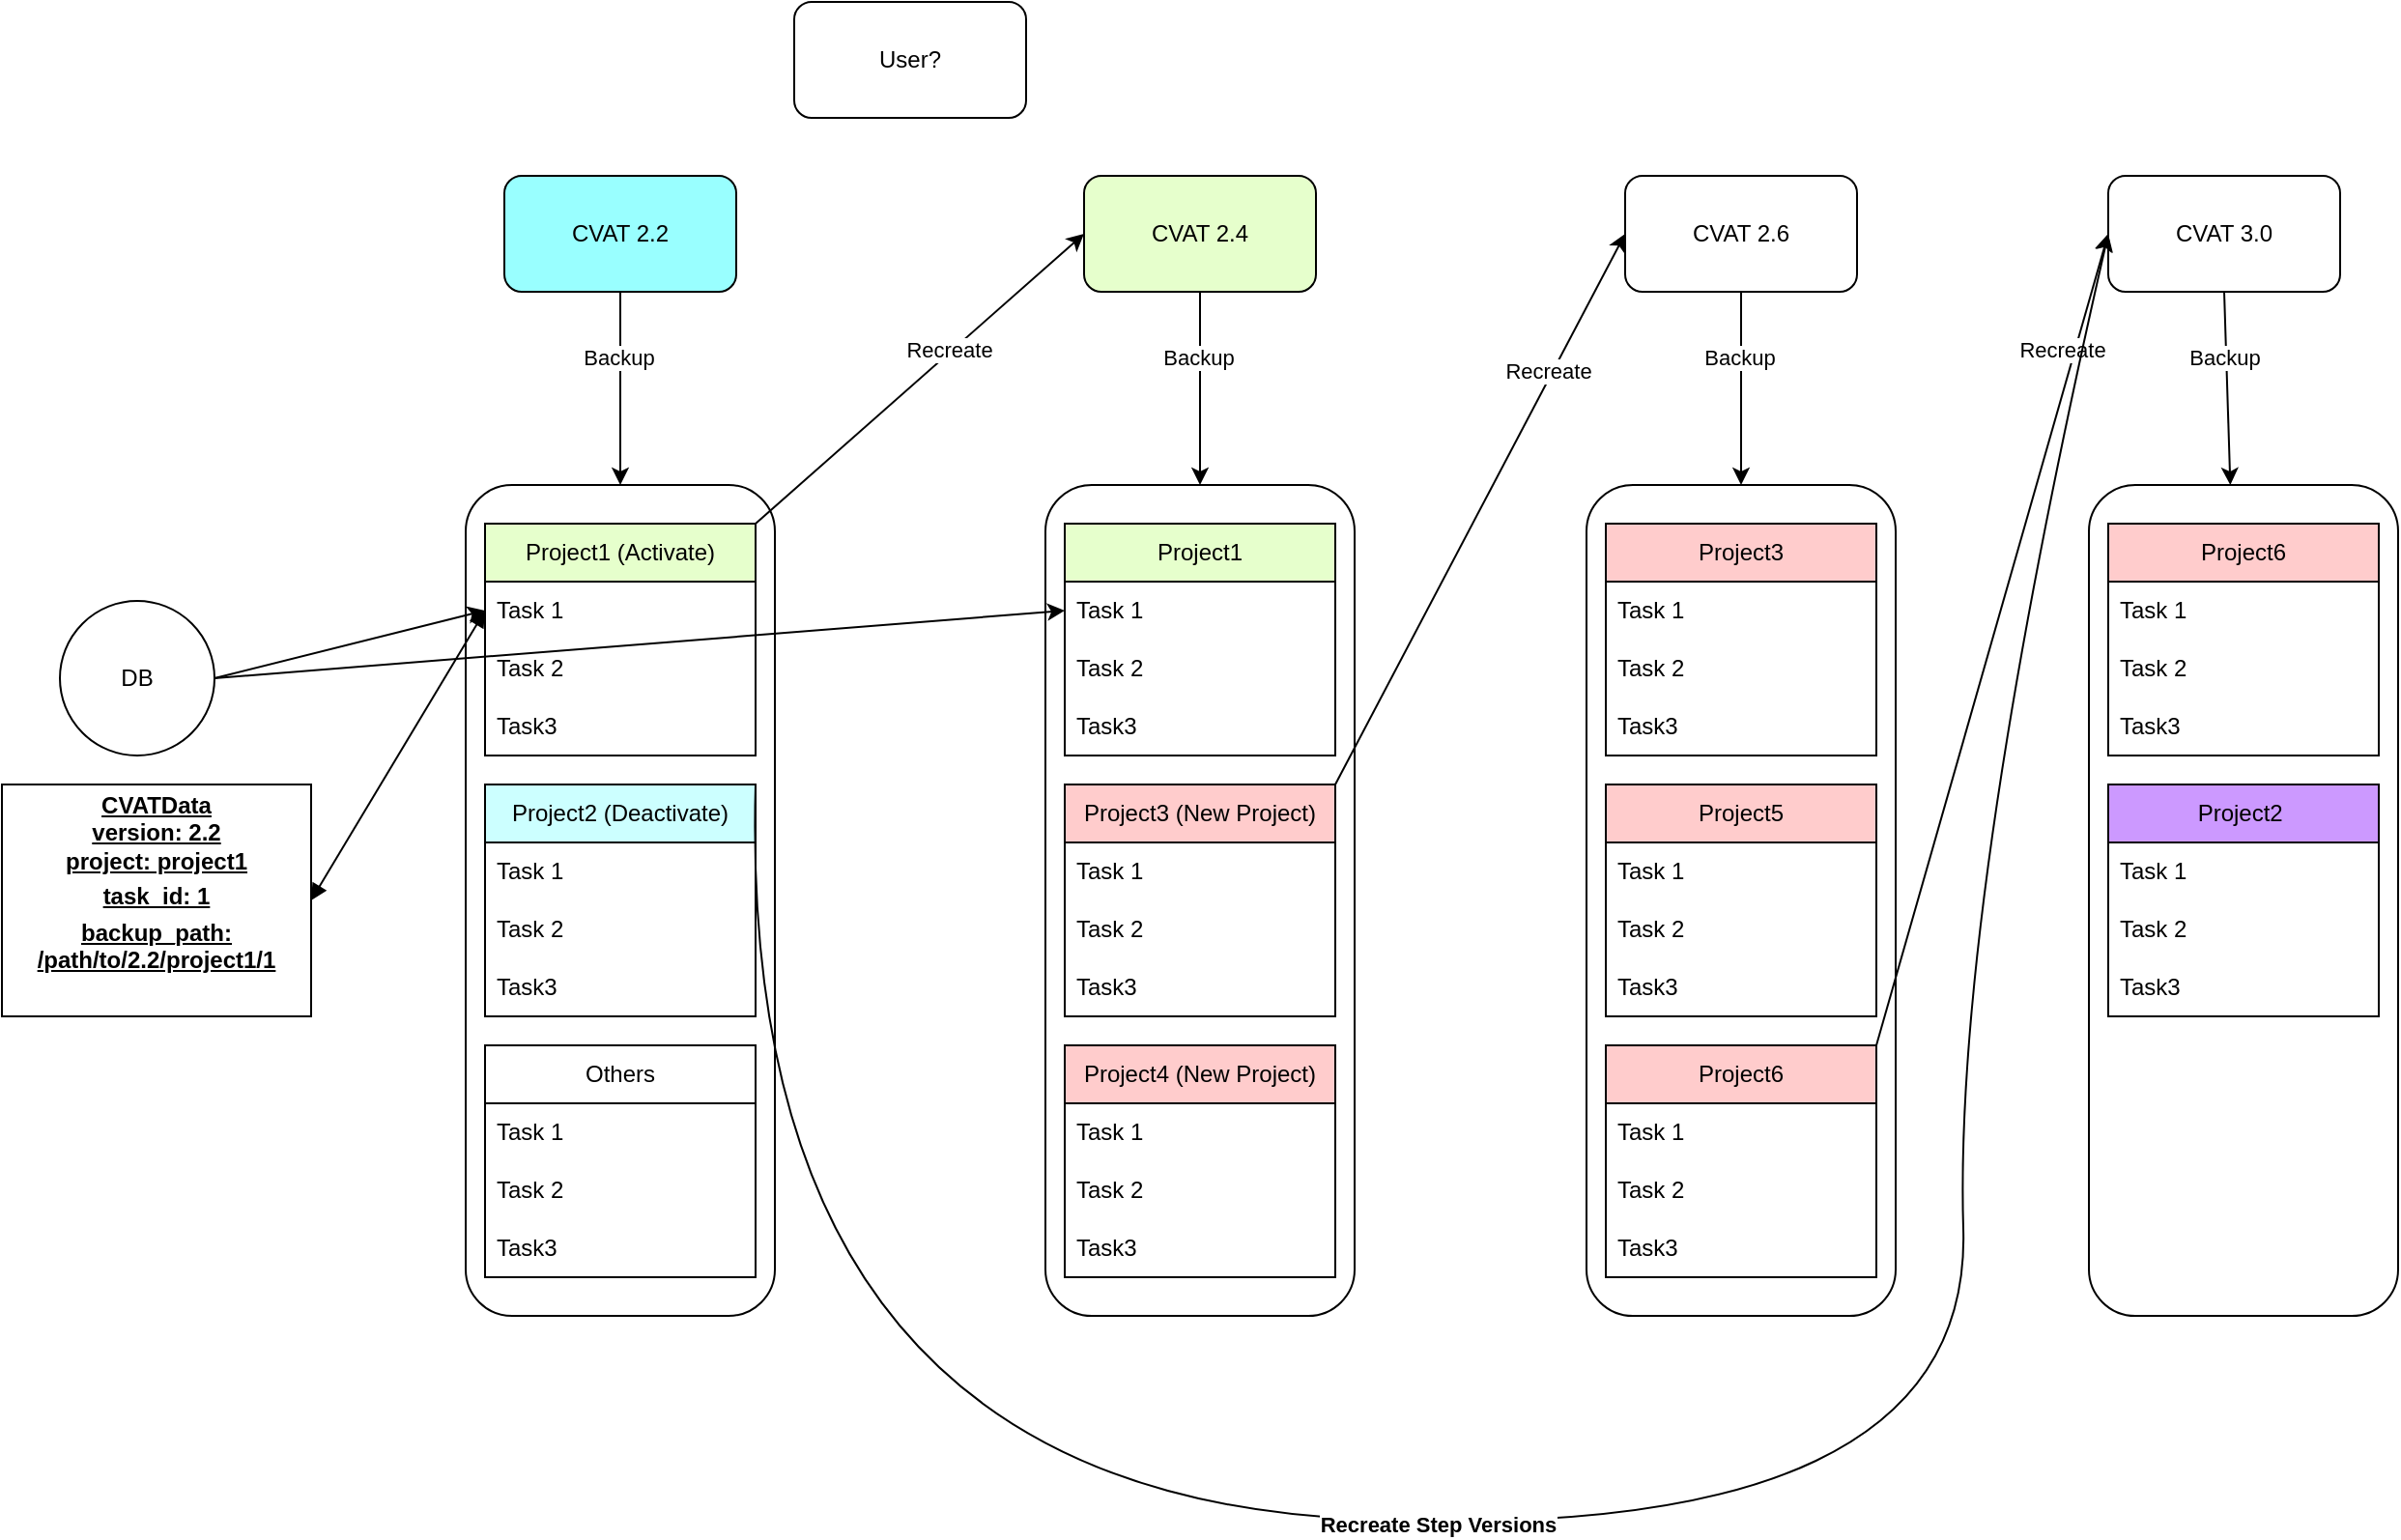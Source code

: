 <mxfile version="21.6.5" type="github">
  <diagram name="Page-1" id="kNPuEdnh6KubsLImNy_3">
    <mxGraphModel dx="2122" dy="789" grid="1" gridSize="10" guides="1" tooltips="1" connect="1" arrows="1" fold="1" page="1" pageScale="1" pageWidth="850" pageHeight="1100" math="0" shadow="0">
      <root>
        <mxCell id="0" />
        <mxCell id="1" parent="0" />
        <mxCell id="QylYmnA2Q5zucuHS8ZUh-1" value="CVAT 2.2" style="rounded=1;whiteSpace=wrap;html=1;fillColor=#99FFFF;" vertex="1" parent="1">
          <mxGeometry x="-30" y="170" width="120" height="60" as="geometry" />
        </mxCell>
        <mxCell id="QylYmnA2Q5zucuHS8ZUh-2" value="CVAT 2.4" style="rounded=1;whiteSpace=wrap;html=1;fillColor=#E6FFCC;" vertex="1" parent="1">
          <mxGeometry x="270" y="170" width="120" height="60" as="geometry" />
        </mxCell>
        <mxCell id="QylYmnA2Q5zucuHS8ZUh-3" value="CVAT 2.6" style="rounded=1;whiteSpace=wrap;html=1;" vertex="1" parent="1">
          <mxGeometry x="550" y="170" width="120" height="60" as="geometry" />
        </mxCell>
        <mxCell id="QylYmnA2Q5zucuHS8ZUh-4" value="CVAT 3.0" style="rounded=1;whiteSpace=wrap;html=1;" vertex="1" parent="1">
          <mxGeometry x="800" y="170" width="120" height="60" as="geometry" />
        </mxCell>
        <mxCell id="QylYmnA2Q5zucuHS8ZUh-5" value="" style="rounded=1;whiteSpace=wrap;html=1;" vertex="1" parent="1">
          <mxGeometry x="-50" y="330" width="160" height="430" as="geometry" />
        </mxCell>
        <mxCell id="QylYmnA2Q5zucuHS8ZUh-7" value="Project1 (Activate)" style="swimlane;fontStyle=0;childLayout=stackLayout;horizontal=1;startSize=30;horizontalStack=0;resizeParent=1;resizeParentMax=0;resizeLast=0;collapsible=1;marginBottom=0;whiteSpace=wrap;html=1;fillColor=#E6FFCC;" vertex="1" parent="1">
          <mxGeometry x="-40" y="350" width="140" height="120" as="geometry" />
        </mxCell>
        <mxCell id="QylYmnA2Q5zucuHS8ZUh-8" value="Task 1" style="text;strokeColor=none;fillColor=none;align=left;verticalAlign=middle;spacingLeft=4;spacingRight=4;overflow=hidden;points=[[0,0.5],[1,0.5]];portConstraint=eastwest;rotatable=0;whiteSpace=wrap;html=1;" vertex="1" parent="QylYmnA2Q5zucuHS8ZUh-7">
          <mxGeometry y="30" width="140" height="30" as="geometry" />
        </mxCell>
        <mxCell id="QylYmnA2Q5zucuHS8ZUh-9" value="Task 2" style="text;strokeColor=none;fillColor=none;align=left;verticalAlign=middle;spacingLeft=4;spacingRight=4;overflow=hidden;points=[[0,0.5],[1,0.5]];portConstraint=eastwest;rotatable=0;whiteSpace=wrap;html=1;" vertex="1" parent="QylYmnA2Q5zucuHS8ZUh-7">
          <mxGeometry y="60" width="140" height="30" as="geometry" />
        </mxCell>
        <mxCell id="QylYmnA2Q5zucuHS8ZUh-10" value="Task3" style="text;strokeColor=none;fillColor=none;align=left;verticalAlign=middle;spacingLeft=4;spacingRight=4;overflow=hidden;points=[[0,0.5],[1,0.5]];portConstraint=eastwest;rotatable=0;whiteSpace=wrap;html=1;" vertex="1" parent="QylYmnA2Q5zucuHS8ZUh-7">
          <mxGeometry y="90" width="140" height="30" as="geometry" />
        </mxCell>
        <mxCell id="QylYmnA2Q5zucuHS8ZUh-11" value="Project2 (Deactivate)" style="swimlane;fontStyle=0;childLayout=stackLayout;horizontal=1;startSize=30;horizontalStack=0;resizeParent=1;resizeParentMax=0;resizeLast=0;collapsible=1;marginBottom=0;whiteSpace=wrap;html=1;fillColor=#CCFFFF;" vertex="1" parent="1">
          <mxGeometry x="-40" y="485" width="140" height="120" as="geometry" />
        </mxCell>
        <mxCell id="QylYmnA2Q5zucuHS8ZUh-12" value="Task 1" style="text;strokeColor=none;fillColor=none;align=left;verticalAlign=middle;spacingLeft=4;spacingRight=4;overflow=hidden;points=[[0,0.5],[1,0.5]];portConstraint=eastwest;rotatable=0;whiteSpace=wrap;html=1;" vertex="1" parent="QylYmnA2Q5zucuHS8ZUh-11">
          <mxGeometry y="30" width="140" height="30" as="geometry" />
        </mxCell>
        <mxCell id="QylYmnA2Q5zucuHS8ZUh-13" value="Task 2" style="text;strokeColor=none;fillColor=none;align=left;verticalAlign=middle;spacingLeft=4;spacingRight=4;overflow=hidden;points=[[0,0.5],[1,0.5]];portConstraint=eastwest;rotatable=0;whiteSpace=wrap;html=1;" vertex="1" parent="QylYmnA2Q5zucuHS8ZUh-11">
          <mxGeometry y="60" width="140" height="30" as="geometry" />
        </mxCell>
        <mxCell id="QylYmnA2Q5zucuHS8ZUh-14" value="Task3" style="text;strokeColor=none;fillColor=none;align=left;verticalAlign=middle;spacingLeft=4;spacingRight=4;overflow=hidden;points=[[0,0.5],[1,0.5]];portConstraint=eastwest;rotatable=0;whiteSpace=wrap;html=1;" vertex="1" parent="QylYmnA2Q5zucuHS8ZUh-11">
          <mxGeometry y="90" width="140" height="30" as="geometry" />
        </mxCell>
        <mxCell id="QylYmnA2Q5zucuHS8ZUh-15" value="Others" style="swimlane;fontStyle=0;childLayout=stackLayout;horizontal=1;startSize=30;horizontalStack=0;resizeParent=1;resizeParentMax=0;resizeLast=0;collapsible=1;marginBottom=0;whiteSpace=wrap;html=1;" vertex="1" parent="1">
          <mxGeometry x="-40" y="620" width="140" height="120" as="geometry" />
        </mxCell>
        <mxCell id="QylYmnA2Q5zucuHS8ZUh-16" value="Task 1" style="text;strokeColor=none;fillColor=none;align=left;verticalAlign=middle;spacingLeft=4;spacingRight=4;overflow=hidden;points=[[0,0.5],[1,0.5]];portConstraint=eastwest;rotatable=0;whiteSpace=wrap;html=1;" vertex="1" parent="QylYmnA2Q5zucuHS8ZUh-15">
          <mxGeometry y="30" width="140" height="30" as="geometry" />
        </mxCell>
        <mxCell id="QylYmnA2Q5zucuHS8ZUh-17" value="Task 2" style="text;strokeColor=none;fillColor=none;align=left;verticalAlign=middle;spacingLeft=4;spacingRight=4;overflow=hidden;points=[[0,0.5],[1,0.5]];portConstraint=eastwest;rotatable=0;whiteSpace=wrap;html=1;" vertex="1" parent="QylYmnA2Q5zucuHS8ZUh-15">
          <mxGeometry y="60" width="140" height="30" as="geometry" />
        </mxCell>
        <mxCell id="QylYmnA2Q5zucuHS8ZUh-18" value="Task3" style="text;strokeColor=none;fillColor=none;align=left;verticalAlign=middle;spacingLeft=4;spacingRight=4;overflow=hidden;points=[[0,0.5],[1,0.5]];portConstraint=eastwest;rotatable=0;whiteSpace=wrap;html=1;" vertex="1" parent="QylYmnA2Q5zucuHS8ZUh-15">
          <mxGeometry y="90" width="140" height="30" as="geometry" />
        </mxCell>
        <mxCell id="QylYmnA2Q5zucuHS8ZUh-19" value="" style="rounded=1;whiteSpace=wrap;html=1;" vertex="1" parent="1">
          <mxGeometry x="250" y="330" width="160" height="430" as="geometry" />
        </mxCell>
        <mxCell id="QylYmnA2Q5zucuHS8ZUh-20" value="Project1" style="swimlane;fontStyle=0;childLayout=stackLayout;horizontal=1;startSize=30;horizontalStack=0;resizeParent=1;resizeParentMax=0;resizeLast=0;collapsible=1;marginBottom=0;whiteSpace=wrap;html=1;fillColor=#E6FFCC;" vertex="1" parent="1">
          <mxGeometry x="260" y="350" width="140" height="120" as="geometry" />
        </mxCell>
        <mxCell id="QylYmnA2Q5zucuHS8ZUh-21" value="Task 1" style="text;strokeColor=none;fillColor=none;align=left;verticalAlign=middle;spacingLeft=4;spacingRight=4;overflow=hidden;points=[[0,0.5],[1,0.5]];portConstraint=eastwest;rotatable=0;whiteSpace=wrap;html=1;" vertex="1" parent="QylYmnA2Q5zucuHS8ZUh-20">
          <mxGeometry y="30" width="140" height="30" as="geometry" />
        </mxCell>
        <mxCell id="QylYmnA2Q5zucuHS8ZUh-22" value="Task 2" style="text;strokeColor=none;fillColor=none;align=left;verticalAlign=middle;spacingLeft=4;spacingRight=4;overflow=hidden;points=[[0,0.5],[1,0.5]];portConstraint=eastwest;rotatable=0;whiteSpace=wrap;html=1;" vertex="1" parent="QylYmnA2Q5zucuHS8ZUh-20">
          <mxGeometry y="60" width="140" height="30" as="geometry" />
        </mxCell>
        <mxCell id="QylYmnA2Q5zucuHS8ZUh-23" value="Task3" style="text;strokeColor=none;fillColor=none;align=left;verticalAlign=middle;spacingLeft=4;spacingRight=4;overflow=hidden;points=[[0,0.5],[1,0.5]];portConstraint=eastwest;rotatable=0;whiteSpace=wrap;html=1;" vertex="1" parent="QylYmnA2Q5zucuHS8ZUh-20">
          <mxGeometry y="90" width="140" height="30" as="geometry" />
        </mxCell>
        <mxCell id="QylYmnA2Q5zucuHS8ZUh-24" value="Project3 (New Project)" style="swimlane;fontStyle=0;childLayout=stackLayout;horizontal=1;startSize=30;horizontalStack=0;resizeParent=1;resizeParentMax=0;resizeLast=0;collapsible=1;marginBottom=0;whiteSpace=wrap;html=1;fillColor=#FFCCCC;" vertex="1" parent="1">
          <mxGeometry x="260" y="485" width="140" height="120" as="geometry" />
        </mxCell>
        <mxCell id="QylYmnA2Q5zucuHS8ZUh-25" value="Task 1" style="text;strokeColor=none;fillColor=none;align=left;verticalAlign=middle;spacingLeft=4;spacingRight=4;overflow=hidden;points=[[0,0.5],[1,0.5]];portConstraint=eastwest;rotatable=0;whiteSpace=wrap;html=1;" vertex="1" parent="QylYmnA2Q5zucuHS8ZUh-24">
          <mxGeometry y="30" width="140" height="30" as="geometry" />
        </mxCell>
        <mxCell id="QylYmnA2Q5zucuHS8ZUh-26" value="Task 2" style="text;strokeColor=none;fillColor=none;align=left;verticalAlign=middle;spacingLeft=4;spacingRight=4;overflow=hidden;points=[[0,0.5],[1,0.5]];portConstraint=eastwest;rotatable=0;whiteSpace=wrap;html=1;" vertex="1" parent="QylYmnA2Q5zucuHS8ZUh-24">
          <mxGeometry y="60" width="140" height="30" as="geometry" />
        </mxCell>
        <mxCell id="QylYmnA2Q5zucuHS8ZUh-27" value="Task3" style="text;strokeColor=none;fillColor=none;align=left;verticalAlign=middle;spacingLeft=4;spacingRight=4;overflow=hidden;points=[[0,0.5],[1,0.5]];portConstraint=eastwest;rotatable=0;whiteSpace=wrap;html=1;" vertex="1" parent="QylYmnA2Q5zucuHS8ZUh-24">
          <mxGeometry y="90" width="140" height="30" as="geometry" />
        </mxCell>
        <mxCell id="QylYmnA2Q5zucuHS8ZUh-28" value="DB" style="ellipse;whiteSpace=wrap;html=1;aspect=fixed;" vertex="1" parent="1">
          <mxGeometry x="-260" y="390" width="80" height="80" as="geometry" />
        </mxCell>
        <mxCell id="QylYmnA2Q5zucuHS8ZUh-29" value="" style="endArrow=classic;html=1;rounded=0;exitX=1;exitY=0.5;exitDx=0;exitDy=0;entryX=0;entryY=0.5;entryDx=0;entryDy=0;" edge="1" parent="1" source="QylYmnA2Q5zucuHS8ZUh-28" target="QylYmnA2Q5zucuHS8ZUh-8">
          <mxGeometry width="50" height="50" relative="1" as="geometry">
            <mxPoint x="200" y="520" as="sourcePoint" />
            <mxPoint x="250" y="470" as="targetPoint" />
          </mxGeometry>
        </mxCell>
        <mxCell id="QylYmnA2Q5zucuHS8ZUh-30" value="" style="endArrow=classic;html=1;rounded=0;entryX=0;entryY=0.5;entryDx=0;entryDy=0;exitX=1;exitY=0.5;exitDx=0;exitDy=0;" edge="1" parent="1" source="QylYmnA2Q5zucuHS8ZUh-28" target="QylYmnA2Q5zucuHS8ZUh-21">
          <mxGeometry width="50" height="50" relative="1" as="geometry">
            <mxPoint x="-140" y="500" as="sourcePoint" />
            <mxPoint x="250" y="470" as="targetPoint" />
          </mxGeometry>
        </mxCell>
        <mxCell id="QylYmnA2Q5zucuHS8ZUh-31" value="" style="endArrow=classic;html=1;rounded=0;exitX=1;exitY=0;exitDx=0;exitDy=0;entryX=0;entryY=0.5;entryDx=0;entryDy=0;" edge="1" parent="1" source="QylYmnA2Q5zucuHS8ZUh-7" target="QylYmnA2Q5zucuHS8ZUh-2">
          <mxGeometry width="50" height="50" relative="1" as="geometry">
            <mxPoint x="210" y="520" as="sourcePoint" />
            <mxPoint x="260" y="470" as="targetPoint" />
          </mxGeometry>
        </mxCell>
        <mxCell id="QylYmnA2Q5zucuHS8ZUh-32" value="Recreate" style="edgeLabel;html=1;align=center;verticalAlign=middle;resizable=0;points=[];" vertex="1" connectable="0" parent="QylYmnA2Q5zucuHS8ZUh-31">
          <mxGeometry x="-0.075" y="1" relative="1" as="geometry">
            <mxPoint x="22" y="-20" as="offset" />
          </mxGeometry>
        </mxCell>
        <mxCell id="QylYmnA2Q5zucuHS8ZUh-33" value="" style="endArrow=classic;html=1;rounded=0;exitX=0.5;exitY=1;exitDx=0;exitDy=0;entryX=0.5;entryY=0;entryDx=0;entryDy=0;" edge="1" parent="1" source="QylYmnA2Q5zucuHS8ZUh-1" target="QylYmnA2Q5zucuHS8ZUh-5">
          <mxGeometry width="50" height="50" relative="1" as="geometry">
            <mxPoint x="210" y="360" as="sourcePoint" />
            <mxPoint x="260" y="310" as="targetPoint" />
          </mxGeometry>
        </mxCell>
        <mxCell id="QylYmnA2Q5zucuHS8ZUh-34" value="Backup" style="edgeLabel;html=1;align=center;verticalAlign=middle;resizable=0;points=[];" vertex="1" connectable="0" parent="QylYmnA2Q5zucuHS8ZUh-33">
          <mxGeometry x="-0.32" y="-1" relative="1" as="geometry">
            <mxPoint as="offset" />
          </mxGeometry>
        </mxCell>
        <mxCell id="QylYmnA2Q5zucuHS8ZUh-35" value="" style="endArrow=classic;html=1;rounded=0;exitX=0.5;exitY=1;exitDx=0;exitDy=0;entryX=0.5;entryY=0;entryDx=0;entryDy=0;" edge="1" parent="1" source="QylYmnA2Q5zucuHS8ZUh-2" target="QylYmnA2Q5zucuHS8ZUh-19">
          <mxGeometry width="50" height="50" relative="1" as="geometry">
            <mxPoint x="40" y="240" as="sourcePoint" />
            <mxPoint x="40" y="340" as="targetPoint" />
          </mxGeometry>
        </mxCell>
        <mxCell id="QylYmnA2Q5zucuHS8ZUh-36" value="Backup" style="edgeLabel;html=1;align=center;verticalAlign=middle;resizable=0;points=[];" vertex="1" connectable="0" parent="QylYmnA2Q5zucuHS8ZUh-35">
          <mxGeometry x="-0.32" y="-1" relative="1" as="geometry">
            <mxPoint as="offset" />
          </mxGeometry>
        </mxCell>
        <mxCell id="QylYmnA2Q5zucuHS8ZUh-37" value="Project4 (New Project)" style="swimlane;fontStyle=0;childLayout=stackLayout;horizontal=1;startSize=30;horizontalStack=0;resizeParent=1;resizeParentMax=0;resizeLast=0;collapsible=1;marginBottom=0;whiteSpace=wrap;html=1;fillColor=#FFCCCC;" vertex="1" parent="1">
          <mxGeometry x="260" y="620" width="140" height="120" as="geometry" />
        </mxCell>
        <mxCell id="QylYmnA2Q5zucuHS8ZUh-38" value="Task 1" style="text;strokeColor=none;fillColor=none;align=left;verticalAlign=middle;spacingLeft=4;spacingRight=4;overflow=hidden;points=[[0,0.5],[1,0.5]];portConstraint=eastwest;rotatable=0;whiteSpace=wrap;html=1;" vertex="1" parent="QylYmnA2Q5zucuHS8ZUh-37">
          <mxGeometry y="30" width="140" height="30" as="geometry" />
        </mxCell>
        <mxCell id="QylYmnA2Q5zucuHS8ZUh-39" value="Task 2" style="text;strokeColor=none;fillColor=none;align=left;verticalAlign=middle;spacingLeft=4;spacingRight=4;overflow=hidden;points=[[0,0.5],[1,0.5]];portConstraint=eastwest;rotatable=0;whiteSpace=wrap;html=1;" vertex="1" parent="QylYmnA2Q5zucuHS8ZUh-37">
          <mxGeometry y="60" width="140" height="30" as="geometry" />
        </mxCell>
        <mxCell id="QylYmnA2Q5zucuHS8ZUh-40" value="Task3" style="text;strokeColor=none;fillColor=none;align=left;verticalAlign=middle;spacingLeft=4;spacingRight=4;overflow=hidden;points=[[0,0.5],[1,0.5]];portConstraint=eastwest;rotatable=0;whiteSpace=wrap;html=1;" vertex="1" parent="QylYmnA2Q5zucuHS8ZUh-37">
          <mxGeometry y="90" width="140" height="30" as="geometry" />
        </mxCell>
        <mxCell id="QylYmnA2Q5zucuHS8ZUh-41" value="" style="endArrow=classic;html=1;rounded=0;exitX=0.5;exitY=1;exitDx=0;exitDy=0;entryX=0.5;entryY=0;entryDx=0;entryDy=0;" edge="1" parent="1" source="QylYmnA2Q5zucuHS8ZUh-3" target="QylYmnA2Q5zucuHS8ZUh-43">
          <mxGeometry width="50" height="50" relative="1" as="geometry">
            <mxPoint x="340" y="240" as="sourcePoint" />
            <mxPoint x="590" y="330" as="targetPoint" />
          </mxGeometry>
        </mxCell>
        <mxCell id="QylYmnA2Q5zucuHS8ZUh-42" value="Backup" style="edgeLabel;html=1;align=center;verticalAlign=middle;resizable=0;points=[];" vertex="1" connectable="0" parent="QylYmnA2Q5zucuHS8ZUh-41">
          <mxGeometry x="-0.32" y="-1" relative="1" as="geometry">
            <mxPoint as="offset" />
          </mxGeometry>
        </mxCell>
        <mxCell id="QylYmnA2Q5zucuHS8ZUh-43" value="" style="rounded=1;whiteSpace=wrap;html=1;" vertex="1" parent="1">
          <mxGeometry x="530" y="330" width="160" height="430" as="geometry" />
        </mxCell>
        <mxCell id="QylYmnA2Q5zucuHS8ZUh-44" value="" style="endArrow=classic;html=1;rounded=0;entryX=0;entryY=0.5;entryDx=0;entryDy=0;exitX=1;exitY=0;exitDx=0;exitDy=0;" edge="1" parent="1" source="QylYmnA2Q5zucuHS8ZUh-24" target="QylYmnA2Q5zucuHS8ZUh-3">
          <mxGeometry width="50" height="50" relative="1" as="geometry">
            <mxPoint x="340" y="530" as="sourcePoint" />
            <mxPoint x="510" y="270" as="targetPoint" />
          </mxGeometry>
        </mxCell>
        <mxCell id="QylYmnA2Q5zucuHS8ZUh-45" value="Recreate" style="edgeLabel;html=1;align=center;verticalAlign=middle;resizable=0;points=[];" vertex="1" connectable="0" parent="QylYmnA2Q5zucuHS8ZUh-44">
          <mxGeometry x="0.122" y="-2" relative="1" as="geometry">
            <mxPoint x="24" y="-55" as="offset" />
          </mxGeometry>
        </mxCell>
        <mxCell id="QylYmnA2Q5zucuHS8ZUh-46" value="Project3" style="swimlane;fontStyle=0;childLayout=stackLayout;horizontal=1;startSize=30;horizontalStack=0;resizeParent=1;resizeParentMax=0;resizeLast=0;collapsible=1;marginBottom=0;whiteSpace=wrap;html=1;fillColor=#FFCCCC;" vertex="1" parent="1">
          <mxGeometry x="540" y="350" width="140" height="120" as="geometry" />
        </mxCell>
        <mxCell id="QylYmnA2Q5zucuHS8ZUh-47" value="Task 1" style="text;strokeColor=none;fillColor=none;align=left;verticalAlign=middle;spacingLeft=4;spacingRight=4;overflow=hidden;points=[[0,0.5],[1,0.5]];portConstraint=eastwest;rotatable=0;whiteSpace=wrap;html=1;" vertex="1" parent="QylYmnA2Q5zucuHS8ZUh-46">
          <mxGeometry y="30" width="140" height="30" as="geometry" />
        </mxCell>
        <mxCell id="QylYmnA2Q5zucuHS8ZUh-48" value="Task 2" style="text;strokeColor=none;fillColor=none;align=left;verticalAlign=middle;spacingLeft=4;spacingRight=4;overflow=hidden;points=[[0,0.5],[1,0.5]];portConstraint=eastwest;rotatable=0;whiteSpace=wrap;html=1;" vertex="1" parent="QylYmnA2Q5zucuHS8ZUh-46">
          <mxGeometry y="60" width="140" height="30" as="geometry" />
        </mxCell>
        <mxCell id="QylYmnA2Q5zucuHS8ZUh-49" value="Task3" style="text;strokeColor=none;fillColor=none;align=left;verticalAlign=middle;spacingLeft=4;spacingRight=4;overflow=hidden;points=[[0,0.5],[1,0.5]];portConstraint=eastwest;rotatable=0;whiteSpace=wrap;html=1;" vertex="1" parent="QylYmnA2Q5zucuHS8ZUh-46">
          <mxGeometry y="90" width="140" height="30" as="geometry" />
        </mxCell>
        <mxCell id="QylYmnA2Q5zucuHS8ZUh-50" value="Project5" style="swimlane;fontStyle=0;childLayout=stackLayout;horizontal=1;startSize=30;horizontalStack=0;resizeParent=1;resizeParentMax=0;resizeLast=0;collapsible=1;marginBottom=0;whiteSpace=wrap;html=1;fillColor=#FFCCCC;" vertex="1" parent="1">
          <mxGeometry x="540" y="485" width="140" height="120" as="geometry" />
        </mxCell>
        <mxCell id="QylYmnA2Q5zucuHS8ZUh-51" value="Task 1" style="text;strokeColor=none;fillColor=none;align=left;verticalAlign=middle;spacingLeft=4;spacingRight=4;overflow=hidden;points=[[0,0.5],[1,0.5]];portConstraint=eastwest;rotatable=0;whiteSpace=wrap;html=1;" vertex="1" parent="QylYmnA2Q5zucuHS8ZUh-50">
          <mxGeometry y="30" width="140" height="30" as="geometry" />
        </mxCell>
        <mxCell id="QylYmnA2Q5zucuHS8ZUh-52" value="Task 2" style="text;strokeColor=none;fillColor=none;align=left;verticalAlign=middle;spacingLeft=4;spacingRight=4;overflow=hidden;points=[[0,0.5],[1,0.5]];portConstraint=eastwest;rotatable=0;whiteSpace=wrap;html=1;" vertex="1" parent="QylYmnA2Q5zucuHS8ZUh-50">
          <mxGeometry y="60" width="140" height="30" as="geometry" />
        </mxCell>
        <mxCell id="QylYmnA2Q5zucuHS8ZUh-53" value="Task3" style="text;strokeColor=none;fillColor=none;align=left;verticalAlign=middle;spacingLeft=4;spacingRight=4;overflow=hidden;points=[[0,0.5],[1,0.5]];portConstraint=eastwest;rotatable=0;whiteSpace=wrap;html=1;" vertex="1" parent="QylYmnA2Q5zucuHS8ZUh-50">
          <mxGeometry y="90" width="140" height="30" as="geometry" />
        </mxCell>
        <mxCell id="QylYmnA2Q5zucuHS8ZUh-54" value="Project6" style="swimlane;fontStyle=0;childLayout=stackLayout;horizontal=1;startSize=30;horizontalStack=0;resizeParent=1;resizeParentMax=0;resizeLast=0;collapsible=1;marginBottom=0;whiteSpace=wrap;html=1;fillColor=#FFCCCC;" vertex="1" parent="1">
          <mxGeometry x="540" y="620" width="140" height="120" as="geometry" />
        </mxCell>
        <mxCell id="QylYmnA2Q5zucuHS8ZUh-55" value="Task 1" style="text;strokeColor=none;fillColor=none;align=left;verticalAlign=middle;spacingLeft=4;spacingRight=4;overflow=hidden;points=[[0,0.5],[1,0.5]];portConstraint=eastwest;rotatable=0;whiteSpace=wrap;html=1;" vertex="1" parent="QylYmnA2Q5zucuHS8ZUh-54">
          <mxGeometry y="30" width="140" height="30" as="geometry" />
        </mxCell>
        <mxCell id="QylYmnA2Q5zucuHS8ZUh-56" value="Task 2" style="text;strokeColor=none;fillColor=none;align=left;verticalAlign=middle;spacingLeft=4;spacingRight=4;overflow=hidden;points=[[0,0.5],[1,0.5]];portConstraint=eastwest;rotatable=0;whiteSpace=wrap;html=1;" vertex="1" parent="QylYmnA2Q5zucuHS8ZUh-54">
          <mxGeometry y="60" width="140" height="30" as="geometry" />
        </mxCell>
        <mxCell id="QylYmnA2Q5zucuHS8ZUh-57" value="Task3" style="text;strokeColor=none;fillColor=none;align=left;verticalAlign=middle;spacingLeft=4;spacingRight=4;overflow=hidden;points=[[0,0.5],[1,0.5]];portConstraint=eastwest;rotatable=0;whiteSpace=wrap;html=1;" vertex="1" parent="QylYmnA2Q5zucuHS8ZUh-54">
          <mxGeometry y="90" width="140" height="30" as="geometry" />
        </mxCell>
        <mxCell id="QylYmnA2Q5zucuHS8ZUh-59" value="" style="rounded=1;whiteSpace=wrap;html=1;" vertex="1" parent="1">
          <mxGeometry x="790" y="330" width="160" height="430" as="geometry" />
        </mxCell>
        <mxCell id="QylYmnA2Q5zucuHS8ZUh-60" value="" style="endArrow=classic;html=1;rounded=0;exitX=0.5;exitY=1;exitDx=0;exitDy=0;" edge="1" parent="1" source="QylYmnA2Q5zucuHS8ZUh-4" target="QylYmnA2Q5zucuHS8ZUh-59">
          <mxGeometry width="50" height="50" relative="1" as="geometry">
            <mxPoint x="640" y="240" as="sourcePoint" />
            <mxPoint x="640" y="340" as="targetPoint" />
          </mxGeometry>
        </mxCell>
        <mxCell id="QylYmnA2Q5zucuHS8ZUh-61" value="Backup" style="edgeLabel;html=1;align=center;verticalAlign=middle;resizable=0;points=[];" vertex="1" connectable="0" parent="QylYmnA2Q5zucuHS8ZUh-60">
          <mxGeometry x="-0.32" y="-1" relative="1" as="geometry">
            <mxPoint as="offset" />
          </mxGeometry>
        </mxCell>
        <mxCell id="QylYmnA2Q5zucuHS8ZUh-62" value="" style="endArrow=classic;html=1;rounded=0;exitX=1;exitY=0;exitDx=0;exitDy=0;entryX=0;entryY=0.5;entryDx=0;entryDy=0;" edge="1" parent="1" source="QylYmnA2Q5zucuHS8ZUh-54" target="QylYmnA2Q5zucuHS8ZUh-4">
          <mxGeometry width="50" height="50" relative="1" as="geometry">
            <mxPoint x="300" y="570" as="sourcePoint" />
            <mxPoint x="350" y="520" as="targetPoint" />
          </mxGeometry>
        </mxCell>
        <mxCell id="QylYmnA2Q5zucuHS8ZUh-63" value="Recreate" style="edgeLabel;html=1;align=center;verticalAlign=middle;resizable=0;points=[];" vertex="1" connectable="0" parent="QylYmnA2Q5zucuHS8ZUh-62">
          <mxGeometry x="0.022" y="1" relative="1" as="geometry">
            <mxPoint x="35" y="-146" as="offset" />
          </mxGeometry>
        </mxCell>
        <mxCell id="QylYmnA2Q5zucuHS8ZUh-64" value="Project6" style="swimlane;fontStyle=0;childLayout=stackLayout;horizontal=1;startSize=30;horizontalStack=0;resizeParent=1;resizeParentMax=0;resizeLast=0;collapsible=1;marginBottom=0;whiteSpace=wrap;html=1;fillColor=#FFCCCC;" vertex="1" parent="1">
          <mxGeometry x="800" y="350" width="140" height="120" as="geometry" />
        </mxCell>
        <mxCell id="QylYmnA2Q5zucuHS8ZUh-65" value="Task 1" style="text;strokeColor=none;fillColor=none;align=left;verticalAlign=middle;spacingLeft=4;spacingRight=4;overflow=hidden;points=[[0,0.5],[1,0.5]];portConstraint=eastwest;rotatable=0;whiteSpace=wrap;html=1;" vertex="1" parent="QylYmnA2Q5zucuHS8ZUh-64">
          <mxGeometry y="30" width="140" height="30" as="geometry" />
        </mxCell>
        <mxCell id="QylYmnA2Q5zucuHS8ZUh-66" value="Task 2" style="text;strokeColor=none;fillColor=none;align=left;verticalAlign=middle;spacingLeft=4;spacingRight=4;overflow=hidden;points=[[0,0.5],[1,0.5]];portConstraint=eastwest;rotatable=0;whiteSpace=wrap;html=1;" vertex="1" parent="QylYmnA2Q5zucuHS8ZUh-64">
          <mxGeometry y="60" width="140" height="30" as="geometry" />
        </mxCell>
        <mxCell id="QylYmnA2Q5zucuHS8ZUh-67" value="Task3" style="text;strokeColor=none;fillColor=none;align=left;verticalAlign=middle;spacingLeft=4;spacingRight=4;overflow=hidden;points=[[0,0.5],[1,0.5]];portConstraint=eastwest;rotatable=0;whiteSpace=wrap;html=1;" vertex="1" parent="QylYmnA2Q5zucuHS8ZUh-64">
          <mxGeometry y="90" width="140" height="30" as="geometry" />
        </mxCell>
        <mxCell id="QylYmnA2Q5zucuHS8ZUh-68" value="" style="curved=1;endArrow=classic;html=1;rounded=0;exitX=1;exitY=0;exitDx=0;exitDy=0;entryX=0;entryY=0.5;entryDx=0;entryDy=0;" edge="1" parent="1" source="QylYmnA2Q5zucuHS8ZUh-11" target="QylYmnA2Q5zucuHS8ZUh-4">
          <mxGeometry width="50" height="50" relative="1" as="geometry">
            <mxPoint x="300" y="570" as="sourcePoint" />
            <mxPoint x="790" y="210" as="targetPoint" />
            <Array as="points">
              <mxPoint x="90" y="850" />
              <mxPoint x="730" y="880" />
              <mxPoint x="720" y="550" />
            </Array>
          </mxGeometry>
        </mxCell>
        <mxCell id="QylYmnA2Q5zucuHS8ZUh-69" value="&lt;b&gt;Recreate Step Versions&lt;/b&gt;" style="edgeLabel;html=1;align=center;verticalAlign=middle;resizable=0;points=[];" vertex="1" connectable="0" parent="QylYmnA2Q5zucuHS8ZUh-68">
          <mxGeometry x="-0.141" y="-1" relative="1" as="geometry">
            <mxPoint as="offset" />
          </mxGeometry>
        </mxCell>
        <mxCell id="QylYmnA2Q5zucuHS8ZUh-70" value="Project2&amp;nbsp;" style="swimlane;fontStyle=0;childLayout=stackLayout;horizontal=1;startSize=30;horizontalStack=0;resizeParent=1;resizeParentMax=0;resizeLast=0;collapsible=1;marginBottom=0;whiteSpace=wrap;html=1;fillColor=#CC99FF;" vertex="1" parent="1">
          <mxGeometry x="800" y="485" width="140" height="120" as="geometry" />
        </mxCell>
        <mxCell id="QylYmnA2Q5zucuHS8ZUh-71" value="Task 1" style="text;strokeColor=none;fillColor=none;align=left;verticalAlign=middle;spacingLeft=4;spacingRight=4;overflow=hidden;points=[[0,0.5],[1,0.5]];portConstraint=eastwest;rotatable=0;whiteSpace=wrap;html=1;" vertex="1" parent="QylYmnA2Q5zucuHS8ZUh-70">
          <mxGeometry y="30" width="140" height="30" as="geometry" />
        </mxCell>
        <mxCell id="QylYmnA2Q5zucuHS8ZUh-72" value="Task 2" style="text;strokeColor=none;fillColor=none;align=left;verticalAlign=middle;spacingLeft=4;spacingRight=4;overflow=hidden;points=[[0,0.5],[1,0.5]];portConstraint=eastwest;rotatable=0;whiteSpace=wrap;html=1;" vertex="1" parent="QylYmnA2Q5zucuHS8ZUh-70">
          <mxGeometry y="60" width="140" height="30" as="geometry" />
        </mxCell>
        <mxCell id="QylYmnA2Q5zucuHS8ZUh-73" value="Task3" style="text;strokeColor=none;fillColor=none;align=left;verticalAlign=middle;spacingLeft=4;spacingRight=4;overflow=hidden;points=[[0,0.5],[1,0.5]];portConstraint=eastwest;rotatable=0;whiteSpace=wrap;html=1;" vertex="1" parent="QylYmnA2Q5zucuHS8ZUh-70">
          <mxGeometry y="90" width="140" height="30" as="geometry" />
        </mxCell>
        <mxCell id="QylYmnA2Q5zucuHS8ZUh-78" value="&lt;p style=&quot;margin:0px;margin-top:4px;text-align:center;text-decoration:underline;&quot;&gt;&lt;b&gt;CVATData&lt;br&gt;version: 2.2&lt;br&gt;project: project1&lt;/b&gt;&lt;/p&gt;&lt;p style=&quot;margin:0px;margin-top:4px;text-align:center;text-decoration:underline;&quot;&gt;&lt;b&gt;task_id: 1&lt;/b&gt;&lt;/p&gt;&lt;p style=&quot;margin:0px;margin-top:4px;text-align:center;text-decoration:underline;&quot;&gt;&lt;b&gt;backup_path: /path/to/2.2/project1/1&lt;br&gt;&lt;/b&gt;&lt;/p&gt;" style="verticalAlign=top;align=left;overflow=fill;fontSize=12;fontFamily=Helvetica;html=1;whiteSpace=wrap;" vertex="1" parent="1">
          <mxGeometry x="-290" y="485" width="160" height="120" as="geometry" />
        </mxCell>
        <mxCell id="QylYmnA2Q5zucuHS8ZUh-79" value="" style="endArrow=block;startArrow=block;endFill=1;startFill=1;html=1;rounded=0;exitX=1;exitY=0.5;exitDx=0;exitDy=0;entryX=0;entryY=0.5;entryDx=0;entryDy=0;" edge="1" parent="1" source="QylYmnA2Q5zucuHS8ZUh-78" target="QylYmnA2Q5zucuHS8ZUh-8">
          <mxGeometry width="160" relative="1" as="geometry">
            <mxPoint x="-200" y="500" as="sourcePoint" />
            <mxPoint x="-40" y="500" as="targetPoint" />
          </mxGeometry>
        </mxCell>
        <mxCell id="QylYmnA2Q5zucuHS8ZUh-80" value="User?" style="rounded=1;whiteSpace=wrap;html=1;" vertex="1" parent="1">
          <mxGeometry x="120" y="80" width="120" height="60" as="geometry" />
        </mxCell>
      </root>
    </mxGraphModel>
  </diagram>
</mxfile>
